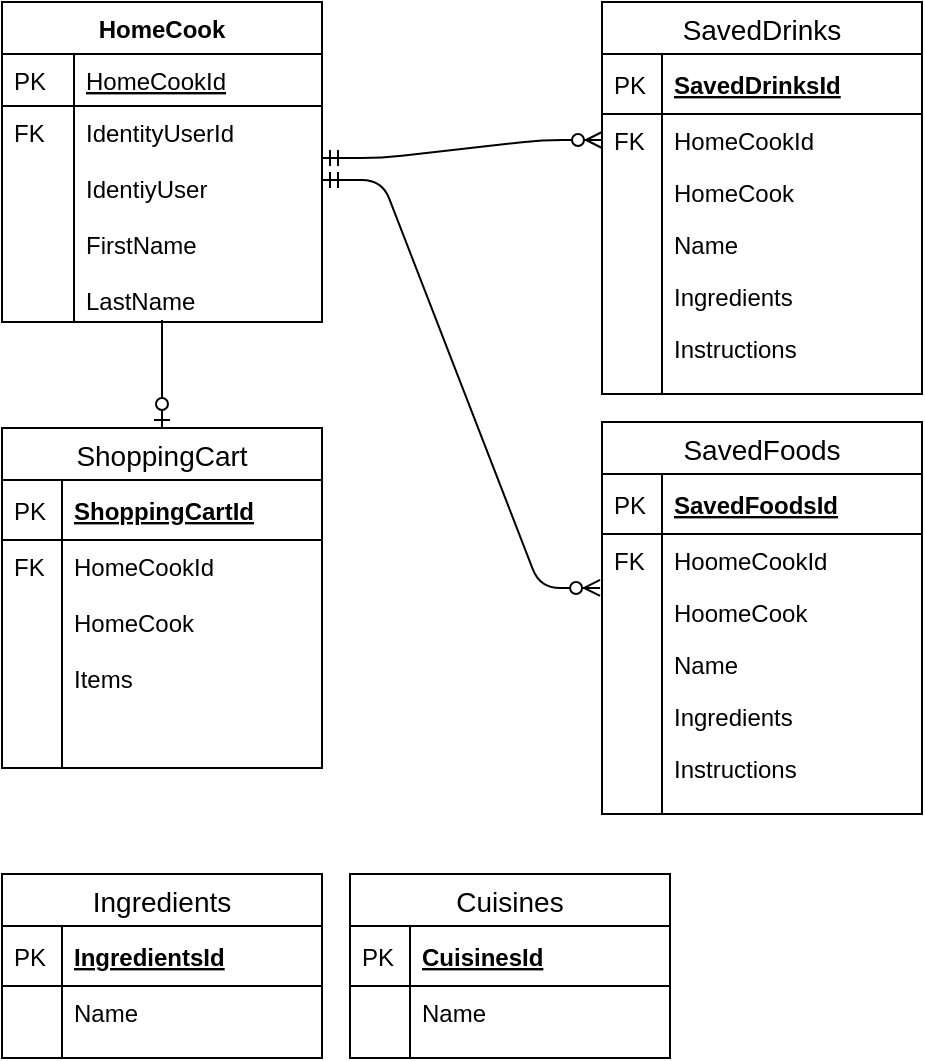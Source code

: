 <mxfile version="12.9.13" type="device"><diagram id="C5RBs43oDa-KdzZeNtuy" name="Page-1"><mxGraphModel dx="868" dy="454" grid="1" gridSize="10" guides="1" tooltips="1" connect="1" arrows="1" fold="1" page="1" pageScale="1" pageWidth="827" pageHeight="1169" math="0" shadow="0"><root><mxCell id="WIyWlLk6GJQsqaUBKTNV-0"/><mxCell id="WIyWlLk6GJQsqaUBKTNV-1" parent="WIyWlLk6GJQsqaUBKTNV-0"/><mxCell id="zkfFHV4jXpPFQw0GAbJ--51" value="HomeCook" style="swimlane;fontStyle=1;childLayout=stackLayout;horizontal=1;startSize=26;horizontalStack=0;resizeParent=1;resizeLast=0;collapsible=1;marginBottom=0;rounded=0;shadow=0;strokeWidth=1;" parent="WIyWlLk6GJQsqaUBKTNV-1" vertex="1"><mxGeometry x="160" y="120" width="160" height="160" as="geometry"><mxRectangle x="20" y="80" width="160" height="26" as="alternateBounds"/></mxGeometry></mxCell><mxCell id="zkfFHV4jXpPFQw0GAbJ--52" value="HomeCookId" style="shape=partialRectangle;top=0;left=0;right=0;bottom=1;align=left;verticalAlign=top;fillColor=none;spacingLeft=40;spacingRight=4;overflow=hidden;rotatable=0;points=[[0,0.5],[1,0.5]];portConstraint=eastwest;dropTarget=0;rounded=0;shadow=0;strokeWidth=1;fontStyle=4" parent="zkfFHV4jXpPFQw0GAbJ--51" vertex="1"><mxGeometry y="26" width="160" height="26" as="geometry"/></mxCell><mxCell id="zkfFHV4jXpPFQw0GAbJ--53" value="PK" style="shape=partialRectangle;top=0;left=0;bottom=0;fillColor=none;align=left;verticalAlign=top;spacingLeft=4;spacingRight=4;overflow=hidden;rotatable=0;points=[];portConstraint=eastwest;part=1;" parent="zkfFHV4jXpPFQw0GAbJ--52" vertex="1" connectable="0"><mxGeometry width="36" height="26" as="geometry"/></mxCell><mxCell id="zkfFHV4jXpPFQw0GAbJ--54" value="IdentityUserId&#10;&#10;IdentiyUser&#10;&#10;FirstName&#10;&#10;LastName" style="shape=partialRectangle;top=0;left=0;right=0;bottom=0;align=left;verticalAlign=top;fillColor=none;spacingLeft=40;spacingRight=4;overflow=hidden;rotatable=0;points=[[0,0.5],[1,0.5]];portConstraint=eastwest;dropTarget=0;rounded=0;shadow=0;strokeWidth=1;" parent="zkfFHV4jXpPFQw0GAbJ--51" vertex="1"><mxGeometry y="52" width="160" height="108" as="geometry"/></mxCell><mxCell id="zkfFHV4jXpPFQw0GAbJ--55" value="FK" style="shape=partialRectangle;top=0;left=0;bottom=0;fillColor=none;align=left;verticalAlign=top;spacingLeft=4;spacingRight=4;overflow=hidden;rotatable=0;points=[];portConstraint=eastwest;part=1;" parent="zkfFHV4jXpPFQw0GAbJ--54" vertex="1" connectable="0"><mxGeometry width="36" height="108.0" as="geometry"/></mxCell><mxCell id="abWYoep-he3nVy9fjd2A-2" value="SavedDrinks" style="swimlane;fontStyle=0;childLayout=stackLayout;horizontal=1;startSize=26;horizontalStack=0;resizeParent=1;resizeParentMax=0;resizeLast=0;collapsible=1;marginBottom=0;align=center;fontSize=14;" vertex="1" parent="WIyWlLk6GJQsqaUBKTNV-1"><mxGeometry x="460" y="120" width="160" height="196" as="geometry"/></mxCell><mxCell id="abWYoep-he3nVy9fjd2A-3" value="SavedDrinksId" style="shape=partialRectangle;top=0;left=0;right=0;bottom=1;align=left;verticalAlign=middle;fillColor=none;spacingLeft=34;spacingRight=4;overflow=hidden;rotatable=0;points=[[0,0.5],[1,0.5]];portConstraint=eastwest;dropTarget=0;fontStyle=5;fontSize=12;" vertex="1" parent="abWYoep-he3nVy9fjd2A-2"><mxGeometry y="26" width="160" height="30" as="geometry"/></mxCell><mxCell id="abWYoep-he3nVy9fjd2A-4" value="PK" style="shape=partialRectangle;top=0;left=0;bottom=0;fillColor=none;align=left;verticalAlign=middle;spacingLeft=4;spacingRight=4;overflow=hidden;rotatable=0;points=[];portConstraint=eastwest;part=1;fontSize=12;" vertex="1" connectable="0" parent="abWYoep-he3nVy9fjd2A-3"><mxGeometry width="30" height="30" as="geometry"/></mxCell><mxCell id="abWYoep-he3nVy9fjd2A-57" value="HomeCookId" style="shape=partialRectangle;top=0;left=0;right=0;bottom=0;align=left;verticalAlign=top;fillColor=none;spacingLeft=34;spacingRight=4;overflow=hidden;rotatable=0;points=[[0,0.5],[1,0.5]];portConstraint=eastwest;dropTarget=0;fontSize=12;" vertex="1" parent="abWYoep-he3nVy9fjd2A-2"><mxGeometry y="56" width="160" height="26" as="geometry"/></mxCell><mxCell id="abWYoep-he3nVy9fjd2A-58" value="FK" style="shape=partialRectangle;top=0;left=0;bottom=0;fillColor=none;align=left;verticalAlign=top;spacingLeft=4;spacingRight=4;overflow=hidden;rotatable=0;points=[];portConstraint=eastwest;part=1;fontSize=12;" vertex="1" connectable="0" parent="abWYoep-he3nVy9fjd2A-57"><mxGeometry width="30" height="26" as="geometry"/></mxCell><mxCell id="abWYoep-he3nVy9fjd2A-59" value="HomeCook" style="shape=partialRectangle;top=0;left=0;right=0;bottom=0;align=left;verticalAlign=top;fillColor=none;spacingLeft=34;spacingRight=4;overflow=hidden;rotatable=0;points=[[0,0.5],[1,0.5]];portConstraint=eastwest;dropTarget=0;fontSize=12;" vertex="1" parent="abWYoep-he3nVy9fjd2A-2"><mxGeometry y="82" width="160" height="26" as="geometry"/></mxCell><mxCell id="abWYoep-he3nVy9fjd2A-60" value="" style="shape=partialRectangle;top=0;left=0;bottom=0;fillColor=none;align=left;verticalAlign=top;spacingLeft=4;spacingRight=4;overflow=hidden;rotatable=0;points=[];portConstraint=eastwest;part=1;fontSize=12;" vertex="1" connectable="0" parent="abWYoep-he3nVy9fjd2A-59"><mxGeometry width="30" height="26" as="geometry"/></mxCell><mxCell id="abWYoep-he3nVy9fjd2A-5" value="Name" style="shape=partialRectangle;top=0;left=0;right=0;bottom=0;align=left;verticalAlign=top;fillColor=none;spacingLeft=34;spacingRight=4;overflow=hidden;rotatable=0;points=[[0,0.5],[1,0.5]];portConstraint=eastwest;dropTarget=0;fontSize=12;" vertex="1" parent="abWYoep-he3nVy9fjd2A-2"><mxGeometry y="108" width="160" height="26" as="geometry"/></mxCell><mxCell id="abWYoep-he3nVy9fjd2A-6" value="" style="shape=partialRectangle;top=0;left=0;bottom=0;fillColor=none;align=left;verticalAlign=top;spacingLeft=4;spacingRight=4;overflow=hidden;rotatable=0;points=[];portConstraint=eastwest;part=1;fontSize=12;" vertex="1" connectable="0" parent="abWYoep-he3nVy9fjd2A-5"><mxGeometry width="30" height="26" as="geometry"/></mxCell><mxCell id="abWYoep-he3nVy9fjd2A-7" value="Ingredients" style="shape=partialRectangle;top=0;left=0;right=0;bottom=0;align=left;verticalAlign=top;fillColor=none;spacingLeft=34;spacingRight=4;overflow=hidden;rotatable=0;points=[[0,0.5],[1,0.5]];portConstraint=eastwest;dropTarget=0;fontSize=12;" vertex="1" parent="abWYoep-he3nVy9fjd2A-2"><mxGeometry y="134" width="160" height="26" as="geometry"/></mxCell><mxCell id="abWYoep-he3nVy9fjd2A-8" value="" style="shape=partialRectangle;top=0;left=0;bottom=0;fillColor=none;align=left;verticalAlign=top;spacingLeft=4;spacingRight=4;overflow=hidden;rotatable=0;points=[];portConstraint=eastwest;part=1;fontSize=12;" vertex="1" connectable="0" parent="abWYoep-he3nVy9fjd2A-7"><mxGeometry width="30" height="26" as="geometry"/></mxCell><mxCell id="abWYoep-he3nVy9fjd2A-9" value="Instructions" style="shape=partialRectangle;top=0;left=0;right=0;bottom=0;align=left;verticalAlign=top;fillColor=none;spacingLeft=34;spacingRight=4;overflow=hidden;rotatable=0;points=[[0,0.5],[1,0.5]];portConstraint=eastwest;dropTarget=0;fontSize=12;" vertex="1" parent="abWYoep-he3nVy9fjd2A-2"><mxGeometry y="160" width="160" height="26" as="geometry"/></mxCell><mxCell id="abWYoep-he3nVy9fjd2A-10" value="" style="shape=partialRectangle;top=0;left=0;bottom=0;fillColor=none;align=left;verticalAlign=top;spacingLeft=4;spacingRight=4;overflow=hidden;rotatable=0;points=[];portConstraint=eastwest;part=1;fontSize=12;" vertex="1" connectable="0" parent="abWYoep-he3nVy9fjd2A-9"><mxGeometry width="30" height="26" as="geometry"/></mxCell><mxCell id="abWYoep-he3nVy9fjd2A-11" value="" style="shape=partialRectangle;top=0;left=0;right=0;bottom=0;align=left;verticalAlign=top;fillColor=none;spacingLeft=34;spacingRight=4;overflow=hidden;rotatable=0;points=[[0,0.5],[1,0.5]];portConstraint=eastwest;dropTarget=0;fontSize=12;" vertex="1" parent="abWYoep-he3nVy9fjd2A-2"><mxGeometry y="186" width="160" height="10" as="geometry"/></mxCell><mxCell id="abWYoep-he3nVy9fjd2A-12" value="" style="shape=partialRectangle;top=0;left=0;bottom=0;fillColor=none;align=left;verticalAlign=top;spacingLeft=4;spacingRight=4;overflow=hidden;rotatable=0;points=[];portConstraint=eastwest;part=1;fontSize=12;" vertex="1" connectable="0" parent="abWYoep-he3nVy9fjd2A-11"><mxGeometry width="30" height="10" as="geometry"/></mxCell><mxCell id="abWYoep-he3nVy9fjd2A-24" value="ShoppingCart" style="swimlane;fontStyle=0;childLayout=stackLayout;horizontal=1;startSize=26;horizontalStack=0;resizeParent=1;resizeParentMax=0;resizeLast=0;collapsible=1;marginBottom=0;align=center;fontSize=14;" vertex="1" parent="WIyWlLk6GJQsqaUBKTNV-1"><mxGeometry x="160" y="333" width="160" height="170" as="geometry"/></mxCell><mxCell id="abWYoep-he3nVy9fjd2A-25" value="ShoppingCartId" style="shape=partialRectangle;top=0;left=0;right=0;bottom=1;align=left;verticalAlign=middle;fillColor=none;spacingLeft=34;spacingRight=4;overflow=hidden;rotatable=0;points=[[0,0.5],[1,0.5]];portConstraint=eastwest;dropTarget=0;fontStyle=5;fontSize=12;" vertex="1" parent="abWYoep-he3nVy9fjd2A-24"><mxGeometry y="26" width="160" height="30" as="geometry"/></mxCell><mxCell id="abWYoep-he3nVy9fjd2A-26" value="PK" style="shape=partialRectangle;top=0;left=0;bottom=0;fillColor=none;align=left;verticalAlign=middle;spacingLeft=4;spacingRight=4;overflow=hidden;rotatable=0;points=[];portConstraint=eastwest;part=1;fontSize=12;" vertex="1" connectable="0" parent="abWYoep-he3nVy9fjd2A-25"><mxGeometry width="30" height="30" as="geometry"/></mxCell><mxCell id="abWYoep-he3nVy9fjd2A-27" value="HomeCookId&#10;&#10;HomeCook&#10;&#10;Items" style="shape=partialRectangle;top=0;left=0;right=0;bottom=0;align=left;verticalAlign=top;fillColor=none;spacingLeft=34;spacingRight=4;overflow=hidden;rotatable=0;points=[[0,0.5],[1,0.5]];portConstraint=eastwest;dropTarget=0;fontSize=12;" vertex="1" parent="abWYoep-he3nVy9fjd2A-24"><mxGeometry y="56" width="160" height="114" as="geometry"/></mxCell><mxCell id="abWYoep-he3nVy9fjd2A-28" value="FK" style="shape=partialRectangle;top=0;left=0;bottom=0;fillColor=none;align=left;verticalAlign=top;spacingLeft=4;spacingRight=4;overflow=hidden;rotatable=0;points=[];portConstraint=eastwest;part=1;fontSize=12;" vertex="1" connectable="0" parent="abWYoep-he3nVy9fjd2A-27"><mxGeometry width="30" height="114.0" as="geometry"/></mxCell><mxCell id="abWYoep-he3nVy9fjd2A-46" value="Ingredients" style="swimlane;fontStyle=0;childLayout=stackLayout;horizontal=1;startSize=26;horizontalStack=0;resizeParent=1;resizeParentMax=0;resizeLast=0;collapsible=1;marginBottom=0;align=center;fontSize=14;" vertex="1" parent="WIyWlLk6GJQsqaUBKTNV-1"><mxGeometry x="160" y="556" width="160" height="92" as="geometry"/></mxCell><mxCell id="abWYoep-he3nVy9fjd2A-47" value="IngredientsId" style="shape=partialRectangle;top=0;left=0;right=0;bottom=1;align=left;verticalAlign=middle;fillColor=none;spacingLeft=34;spacingRight=4;overflow=hidden;rotatable=0;points=[[0,0.5],[1,0.5]];portConstraint=eastwest;dropTarget=0;fontStyle=5;fontSize=12;" vertex="1" parent="abWYoep-he3nVy9fjd2A-46"><mxGeometry y="26" width="160" height="30" as="geometry"/></mxCell><mxCell id="abWYoep-he3nVy9fjd2A-48" value="PK" style="shape=partialRectangle;top=0;left=0;bottom=0;fillColor=none;align=left;verticalAlign=middle;spacingLeft=4;spacingRight=4;overflow=hidden;rotatable=0;points=[];portConstraint=eastwest;part=1;fontSize=12;" vertex="1" connectable="0" parent="abWYoep-he3nVy9fjd2A-47"><mxGeometry width="30" height="30" as="geometry"/></mxCell><mxCell id="abWYoep-he3nVy9fjd2A-49" value="Name" style="shape=partialRectangle;top=0;left=0;right=0;bottom=0;align=left;verticalAlign=top;fillColor=none;spacingLeft=34;spacingRight=4;overflow=hidden;rotatable=0;points=[[0,0.5],[1,0.5]];portConstraint=eastwest;dropTarget=0;fontSize=12;" vertex="1" parent="abWYoep-he3nVy9fjd2A-46"><mxGeometry y="56" width="160" height="26" as="geometry"/></mxCell><mxCell id="abWYoep-he3nVy9fjd2A-50" value="" style="shape=partialRectangle;top=0;left=0;bottom=0;fillColor=none;align=left;verticalAlign=top;spacingLeft=4;spacingRight=4;overflow=hidden;rotatable=0;points=[];portConstraint=eastwest;part=1;fontSize=12;" vertex="1" connectable="0" parent="abWYoep-he3nVy9fjd2A-49"><mxGeometry width="30" height="26" as="geometry"/></mxCell><mxCell id="abWYoep-he3nVy9fjd2A-55" value="" style="shape=partialRectangle;top=0;left=0;right=0;bottom=0;align=left;verticalAlign=top;fillColor=none;spacingLeft=34;spacingRight=4;overflow=hidden;rotatable=0;points=[[0,0.5],[1,0.5]];portConstraint=eastwest;dropTarget=0;fontSize=12;" vertex="1" parent="abWYoep-he3nVy9fjd2A-46"><mxGeometry y="82" width="160" height="10" as="geometry"/></mxCell><mxCell id="abWYoep-he3nVy9fjd2A-56" value="" style="shape=partialRectangle;top=0;left=0;bottom=0;fillColor=none;align=left;verticalAlign=top;spacingLeft=4;spacingRight=4;overflow=hidden;rotatable=0;points=[];portConstraint=eastwest;part=1;fontSize=12;" vertex="1" connectable="0" parent="abWYoep-he3nVy9fjd2A-55"><mxGeometry width="30" height="10" as="geometry"/></mxCell><mxCell id="abWYoep-he3nVy9fjd2A-35" value="Cuisines" style="swimlane;fontStyle=0;childLayout=stackLayout;horizontal=1;startSize=26;horizontalStack=0;resizeParent=1;resizeParentMax=0;resizeLast=0;collapsible=1;marginBottom=0;align=center;fontSize=14;" vertex="1" parent="WIyWlLk6GJQsqaUBKTNV-1"><mxGeometry x="334" y="556" width="160" height="92" as="geometry"/></mxCell><mxCell id="abWYoep-he3nVy9fjd2A-36" value="CuisinesId" style="shape=partialRectangle;top=0;left=0;right=0;bottom=1;align=left;verticalAlign=middle;fillColor=none;spacingLeft=34;spacingRight=4;overflow=hidden;rotatable=0;points=[[0,0.5],[1,0.5]];portConstraint=eastwest;dropTarget=0;fontStyle=5;fontSize=12;" vertex="1" parent="abWYoep-he3nVy9fjd2A-35"><mxGeometry y="26" width="160" height="30" as="geometry"/></mxCell><mxCell id="abWYoep-he3nVy9fjd2A-37" value="PK" style="shape=partialRectangle;top=0;left=0;bottom=0;fillColor=none;align=left;verticalAlign=middle;spacingLeft=4;spacingRight=4;overflow=hidden;rotatable=0;points=[];portConstraint=eastwest;part=1;fontSize=12;" vertex="1" connectable="0" parent="abWYoep-he3nVy9fjd2A-36"><mxGeometry width="30" height="30" as="geometry"/></mxCell><mxCell id="abWYoep-he3nVy9fjd2A-38" value="Name" style="shape=partialRectangle;top=0;left=0;right=0;bottom=0;align=left;verticalAlign=top;fillColor=none;spacingLeft=34;spacingRight=4;overflow=hidden;rotatable=0;points=[[0,0.5],[1,0.5]];portConstraint=eastwest;dropTarget=0;fontSize=12;" vertex="1" parent="abWYoep-he3nVy9fjd2A-35"><mxGeometry y="56" width="160" height="26" as="geometry"/></mxCell><mxCell id="abWYoep-he3nVy9fjd2A-39" value="" style="shape=partialRectangle;top=0;left=0;bottom=0;fillColor=none;align=left;verticalAlign=top;spacingLeft=4;spacingRight=4;overflow=hidden;rotatable=0;points=[];portConstraint=eastwest;part=1;fontSize=12;" vertex="1" connectable="0" parent="abWYoep-he3nVy9fjd2A-38"><mxGeometry width="30" height="26" as="geometry"/></mxCell><mxCell id="abWYoep-he3nVy9fjd2A-44" value="" style="shape=partialRectangle;top=0;left=0;right=0;bottom=0;align=left;verticalAlign=top;fillColor=none;spacingLeft=34;spacingRight=4;overflow=hidden;rotatable=0;points=[[0,0.5],[1,0.5]];portConstraint=eastwest;dropTarget=0;fontSize=12;" vertex="1" parent="abWYoep-he3nVy9fjd2A-35"><mxGeometry y="82" width="160" height="10" as="geometry"/></mxCell><mxCell id="abWYoep-he3nVy9fjd2A-45" value="" style="shape=partialRectangle;top=0;left=0;bottom=0;fillColor=none;align=left;verticalAlign=top;spacingLeft=4;spacingRight=4;overflow=hidden;rotatable=0;points=[];portConstraint=eastwest;part=1;fontSize=12;" vertex="1" connectable="0" parent="abWYoep-he3nVy9fjd2A-44"><mxGeometry width="30" height="10" as="geometry"/></mxCell><mxCell id="abWYoep-he3nVy9fjd2A-13" value="SavedFoods" style="swimlane;fontStyle=0;childLayout=stackLayout;horizontal=1;startSize=26;horizontalStack=0;resizeParent=1;resizeParentMax=0;resizeLast=0;collapsible=1;marginBottom=0;align=center;fontSize=14;" vertex="1" parent="WIyWlLk6GJQsqaUBKTNV-1"><mxGeometry x="460" y="330" width="160" height="196" as="geometry"/></mxCell><mxCell id="abWYoep-he3nVy9fjd2A-14" value="SavedFoodsId" style="shape=partialRectangle;top=0;left=0;right=0;bottom=1;align=left;verticalAlign=middle;fillColor=none;spacingLeft=34;spacingRight=4;overflow=hidden;rotatable=0;points=[[0,0.5],[1,0.5]];portConstraint=eastwest;dropTarget=0;fontStyle=5;fontSize=12;" vertex="1" parent="abWYoep-he3nVy9fjd2A-13"><mxGeometry y="26" width="160" height="30" as="geometry"/></mxCell><mxCell id="abWYoep-he3nVy9fjd2A-15" value="PK" style="shape=partialRectangle;top=0;left=0;bottom=0;fillColor=none;align=left;verticalAlign=middle;spacingLeft=4;spacingRight=4;overflow=hidden;rotatable=0;points=[];portConstraint=eastwest;part=1;fontSize=12;" vertex="1" connectable="0" parent="abWYoep-he3nVy9fjd2A-14"><mxGeometry width="30" height="30" as="geometry"/></mxCell><mxCell id="abWYoep-he3nVy9fjd2A-16" value="HoomeCookId" style="shape=partialRectangle;top=0;left=0;right=0;bottom=0;align=left;verticalAlign=top;fillColor=none;spacingLeft=34;spacingRight=4;overflow=hidden;rotatable=0;points=[[0,0.5],[1,0.5]];portConstraint=eastwest;dropTarget=0;fontSize=12;" vertex="1" parent="abWYoep-he3nVy9fjd2A-13"><mxGeometry y="56" width="160" height="26" as="geometry"/></mxCell><mxCell id="abWYoep-he3nVy9fjd2A-17" value="FK" style="shape=partialRectangle;top=0;left=0;bottom=0;fillColor=none;align=left;verticalAlign=top;spacingLeft=4;spacingRight=4;overflow=hidden;rotatable=0;points=[];portConstraint=eastwest;part=1;fontSize=12;" vertex="1" connectable="0" parent="abWYoep-he3nVy9fjd2A-16"><mxGeometry width="30" height="26" as="geometry"/></mxCell><mxCell id="abWYoep-he3nVy9fjd2A-63" value="HoomeCook" style="shape=partialRectangle;top=0;left=0;right=0;bottom=0;align=left;verticalAlign=top;fillColor=none;spacingLeft=34;spacingRight=4;overflow=hidden;rotatable=0;points=[[0,0.5],[1,0.5]];portConstraint=eastwest;dropTarget=0;fontSize=12;" vertex="1" parent="abWYoep-he3nVy9fjd2A-13"><mxGeometry y="82" width="160" height="26" as="geometry"/></mxCell><mxCell id="abWYoep-he3nVy9fjd2A-64" value="" style="shape=partialRectangle;top=0;left=0;bottom=0;fillColor=none;align=left;verticalAlign=top;spacingLeft=4;spacingRight=4;overflow=hidden;rotatable=0;points=[];portConstraint=eastwest;part=1;fontSize=12;" vertex="1" connectable="0" parent="abWYoep-he3nVy9fjd2A-63"><mxGeometry width="30" height="26" as="geometry"/></mxCell><mxCell id="abWYoep-he3nVy9fjd2A-61" value="Name" style="shape=partialRectangle;top=0;left=0;right=0;bottom=0;align=left;verticalAlign=top;fillColor=none;spacingLeft=34;spacingRight=4;overflow=hidden;rotatable=0;points=[[0,0.5],[1,0.5]];portConstraint=eastwest;dropTarget=0;fontSize=12;" vertex="1" parent="abWYoep-he3nVy9fjd2A-13"><mxGeometry y="108" width="160" height="26" as="geometry"/></mxCell><mxCell id="abWYoep-he3nVy9fjd2A-62" value="" style="shape=partialRectangle;top=0;left=0;bottom=0;fillColor=none;align=left;verticalAlign=top;spacingLeft=4;spacingRight=4;overflow=hidden;rotatable=0;points=[];portConstraint=eastwest;part=1;fontSize=12;" vertex="1" connectable="0" parent="abWYoep-he3nVy9fjd2A-61"><mxGeometry width="30" height="26" as="geometry"/></mxCell><mxCell id="abWYoep-he3nVy9fjd2A-18" value="Ingredients" style="shape=partialRectangle;top=0;left=0;right=0;bottom=0;align=left;verticalAlign=top;fillColor=none;spacingLeft=34;spacingRight=4;overflow=hidden;rotatable=0;points=[[0,0.5],[1,0.5]];portConstraint=eastwest;dropTarget=0;fontSize=12;" vertex="1" parent="abWYoep-he3nVy9fjd2A-13"><mxGeometry y="134" width="160" height="26" as="geometry"/></mxCell><mxCell id="abWYoep-he3nVy9fjd2A-19" value="" style="shape=partialRectangle;top=0;left=0;bottom=0;fillColor=none;align=left;verticalAlign=top;spacingLeft=4;spacingRight=4;overflow=hidden;rotatable=0;points=[];portConstraint=eastwest;part=1;fontSize=12;" vertex="1" connectable="0" parent="abWYoep-he3nVy9fjd2A-18"><mxGeometry width="30" height="26" as="geometry"/></mxCell><mxCell id="abWYoep-he3nVy9fjd2A-20" value="Instructions" style="shape=partialRectangle;top=0;left=0;right=0;bottom=0;align=left;verticalAlign=top;fillColor=none;spacingLeft=34;spacingRight=4;overflow=hidden;rotatable=0;points=[[0,0.5],[1,0.5]];portConstraint=eastwest;dropTarget=0;fontSize=12;" vertex="1" parent="abWYoep-he3nVy9fjd2A-13"><mxGeometry y="160" width="160" height="26" as="geometry"/></mxCell><mxCell id="abWYoep-he3nVy9fjd2A-21" value="" style="shape=partialRectangle;top=0;left=0;bottom=0;fillColor=none;align=left;verticalAlign=top;spacingLeft=4;spacingRight=4;overflow=hidden;rotatable=0;points=[];portConstraint=eastwest;part=1;fontSize=12;" vertex="1" connectable="0" parent="abWYoep-he3nVy9fjd2A-20"><mxGeometry width="30" height="26" as="geometry"/></mxCell><mxCell id="abWYoep-he3nVy9fjd2A-22" value="" style="shape=partialRectangle;top=0;left=0;right=0;bottom=0;align=left;verticalAlign=top;fillColor=none;spacingLeft=34;spacingRight=4;overflow=hidden;rotatable=0;points=[[0,0.5],[1,0.5]];portConstraint=eastwest;dropTarget=0;fontSize=12;" vertex="1" parent="abWYoep-he3nVy9fjd2A-13"><mxGeometry y="186" width="160" height="10" as="geometry"/></mxCell><mxCell id="abWYoep-he3nVy9fjd2A-23" value="" style="shape=partialRectangle;top=0;left=0;bottom=0;fillColor=none;align=left;verticalAlign=top;spacingLeft=4;spacingRight=4;overflow=hidden;rotatable=0;points=[];portConstraint=eastwest;part=1;fontSize=12;" vertex="1" connectable="0" parent="abWYoep-he3nVy9fjd2A-22"><mxGeometry width="30" height="10" as="geometry"/></mxCell><mxCell id="abWYoep-he3nVy9fjd2A-65" value="" style="fontSize=12;html=1;endArrow=ERzeroToOne;endFill=1;entryX=0.5;entryY=0;entryDx=0;entryDy=0;" edge="1" parent="WIyWlLk6GJQsqaUBKTNV-1" target="abWYoep-he3nVy9fjd2A-24"><mxGeometry width="100" height="100" relative="1" as="geometry"><mxPoint x="240" y="279" as="sourcePoint"/><mxPoint x="300" y="280" as="targetPoint"/></mxGeometry></mxCell><mxCell id="abWYoep-he3nVy9fjd2A-66" value="" style="edgeStyle=entityRelationEdgeStyle;fontSize=12;html=1;endArrow=ERzeroToMany;startArrow=ERmandOne;entryX=0;entryY=0.5;entryDx=0;entryDy=0;" edge="1" parent="WIyWlLk6GJQsqaUBKTNV-1" target="abWYoep-he3nVy9fjd2A-57"><mxGeometry width="100" height="100" relative="1" as="geometry"><mxPoint x="320" y="198" as="sourcePoint"/><mxPoint x="420" y="150" as="targetPoint"/></mxGeometry></mxCell><mxCell id="abWYoep-he3nVy9fjd2A-67" value="" style="edgeStyle=entityRelationEdgeStyle;fontSize=12;html=1;endArrow=ERzeroToMany;startArrow=ERmandOne;entryX=-0.006;entryY=1.038;entryDx=0;entryDy=0;entryPerimeter=0;" edge="1" parent="WIyWlLk6GJQsqaUBKTNV-1" target="abWYoep-he3nVy9fjd2A-16"><mxGeometry width="100" height="100" relative="1" as="geometry"><mxPoint x="320" y="209" as="sourcePoint"/><mxPoint x="470" y="199" as="targetPoint"/></mxGeometry></mxCell></root></mxGraphModel></diagram></mxfile>